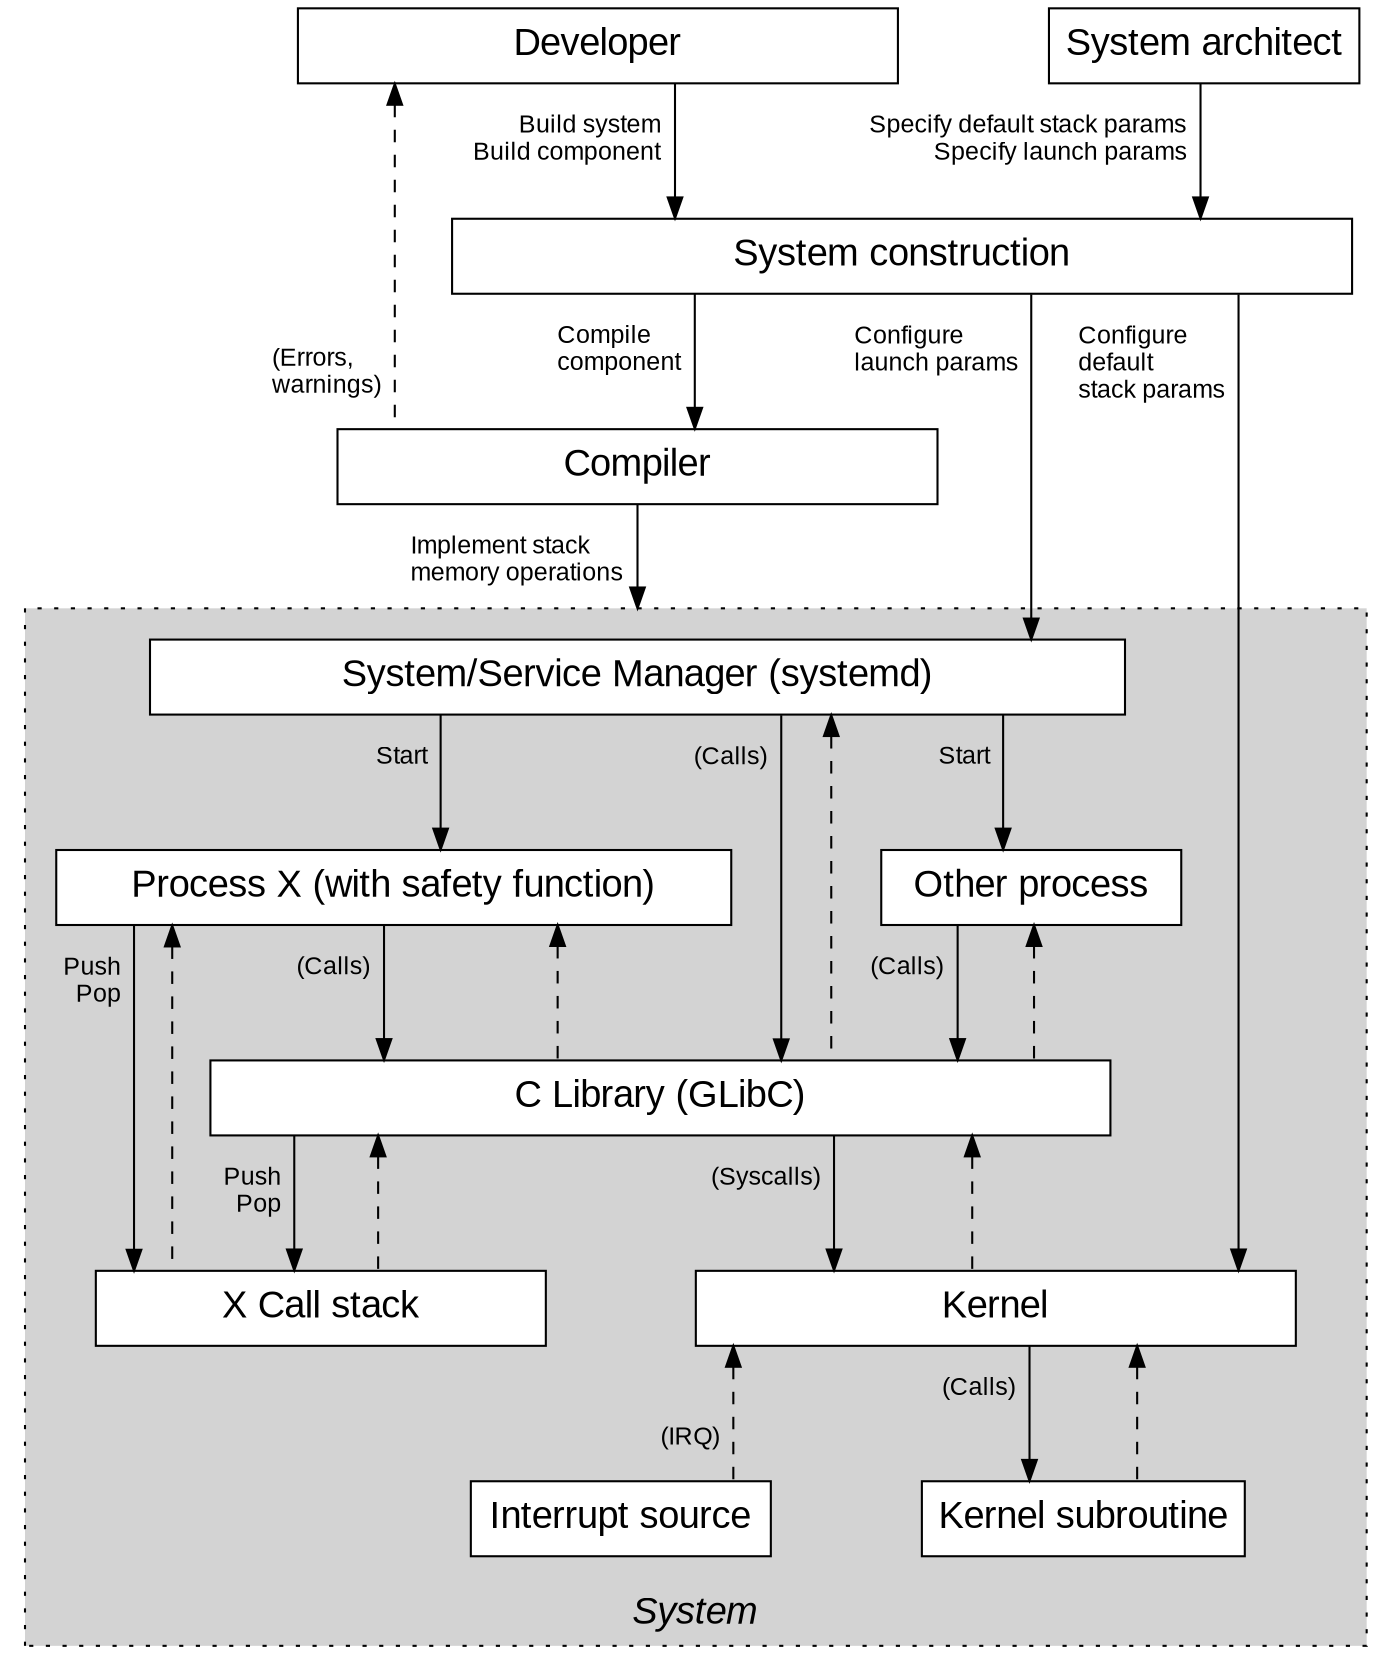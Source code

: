 digraph G {
node [shape=box width=2 height=0.5 fontname=arial fontsize=18
      style=filled fillcolor=white]
graph [splines=ortho ranksep=0.9 nodesep=1]
edge [fontname=arial fontsize=12]
layout=dot; overlap=false; compound=true;

{rank=same
    Developer [width=4]
    Architect [label="System architect"] }

Compiler [width=4]
Build [label="System construction" width=6]

subgraph cluster_0 { style=dotted margin=15 bgcolor=lightgrey
                     label=<<i>System</i>> labelloc=b
                     fontname="arial" fontsize=18
    Manager [label="System/Service Manager (systemd)" width=6.5]
    { rank=same
        Application [label="Process X (with safety function)" width=4.5]
        Other [label="Other process"] }
    LibC [label="C Library (GLibC)" width=6]
    Stack [label="X Call stack" width=3]
    Interrupt [label="Interrupt source"]
    Kernel [width=4]
    KSub [label="Kernel subroutine"]
    }

Developer -> Build [taillabel="\rBuild system  \rBuild component  \r" weight=2]
Developer -> Compiler [dir=back style=dashed headlabel="\r(Errors,  \lwarnings)  \r\r"]
Architect -> Build [taillabel="\rSpecify default stack params  \rSpecify launch params  \r"]

Build -> Manager [taillabel="\rConfigure  \llaunch params  \r"]
Build-> Kernel [taillabel="\rConfigure  \ldefault  \lstack params  \l"]
Build -> Compiler [taillabel="\rCompile  \lcomponent  \r" weight=3]

Compiler -> Manager [lhead=cluster_0 taillabel="\rImplement stack  \lmemory operations  \r"]

Manager -> Application [taillabel="\rStart  \r" weight=4]
Manager -> Other [taillabel="\rStart  \r"]
Manager -> LibC [taillabel="\r(Calls)  \r"]
Manager -> LibC [dir=back style=dashed]

Application -> Stack [taillabel="\rPush  \rPop  \r"]
Application -> Stack [dir=back style=dashed]
Application -> LibC [taillabel="\r(Calls)  \r" weight=4]
Application -> LibC [dir=back style=dashed weight=4]

LibC -> Stack [taillabel="\rPush  \rPop  \r"]
LibC -> Stack [dir=back style=dashed]

Other -> LibC [taillabel="\r(Calls)  \r"]
Other -> LibC [dir=back style=dashed]

Stack -> LibC [style=invis]

LibC -> Kernel [taillabel="\r(Syscalls)  \r"]
LibC -> Kernel [dir=back style=dashed]

Kernel -> KSub [taillabel="\r(Calls)  \r"]
Kernel -> KSub [dir=back style=dashed]
Kernel-> Interrupt[dir=back style=dashed headlabel="\r(IRQ)  \r\r" weight=2]
}
